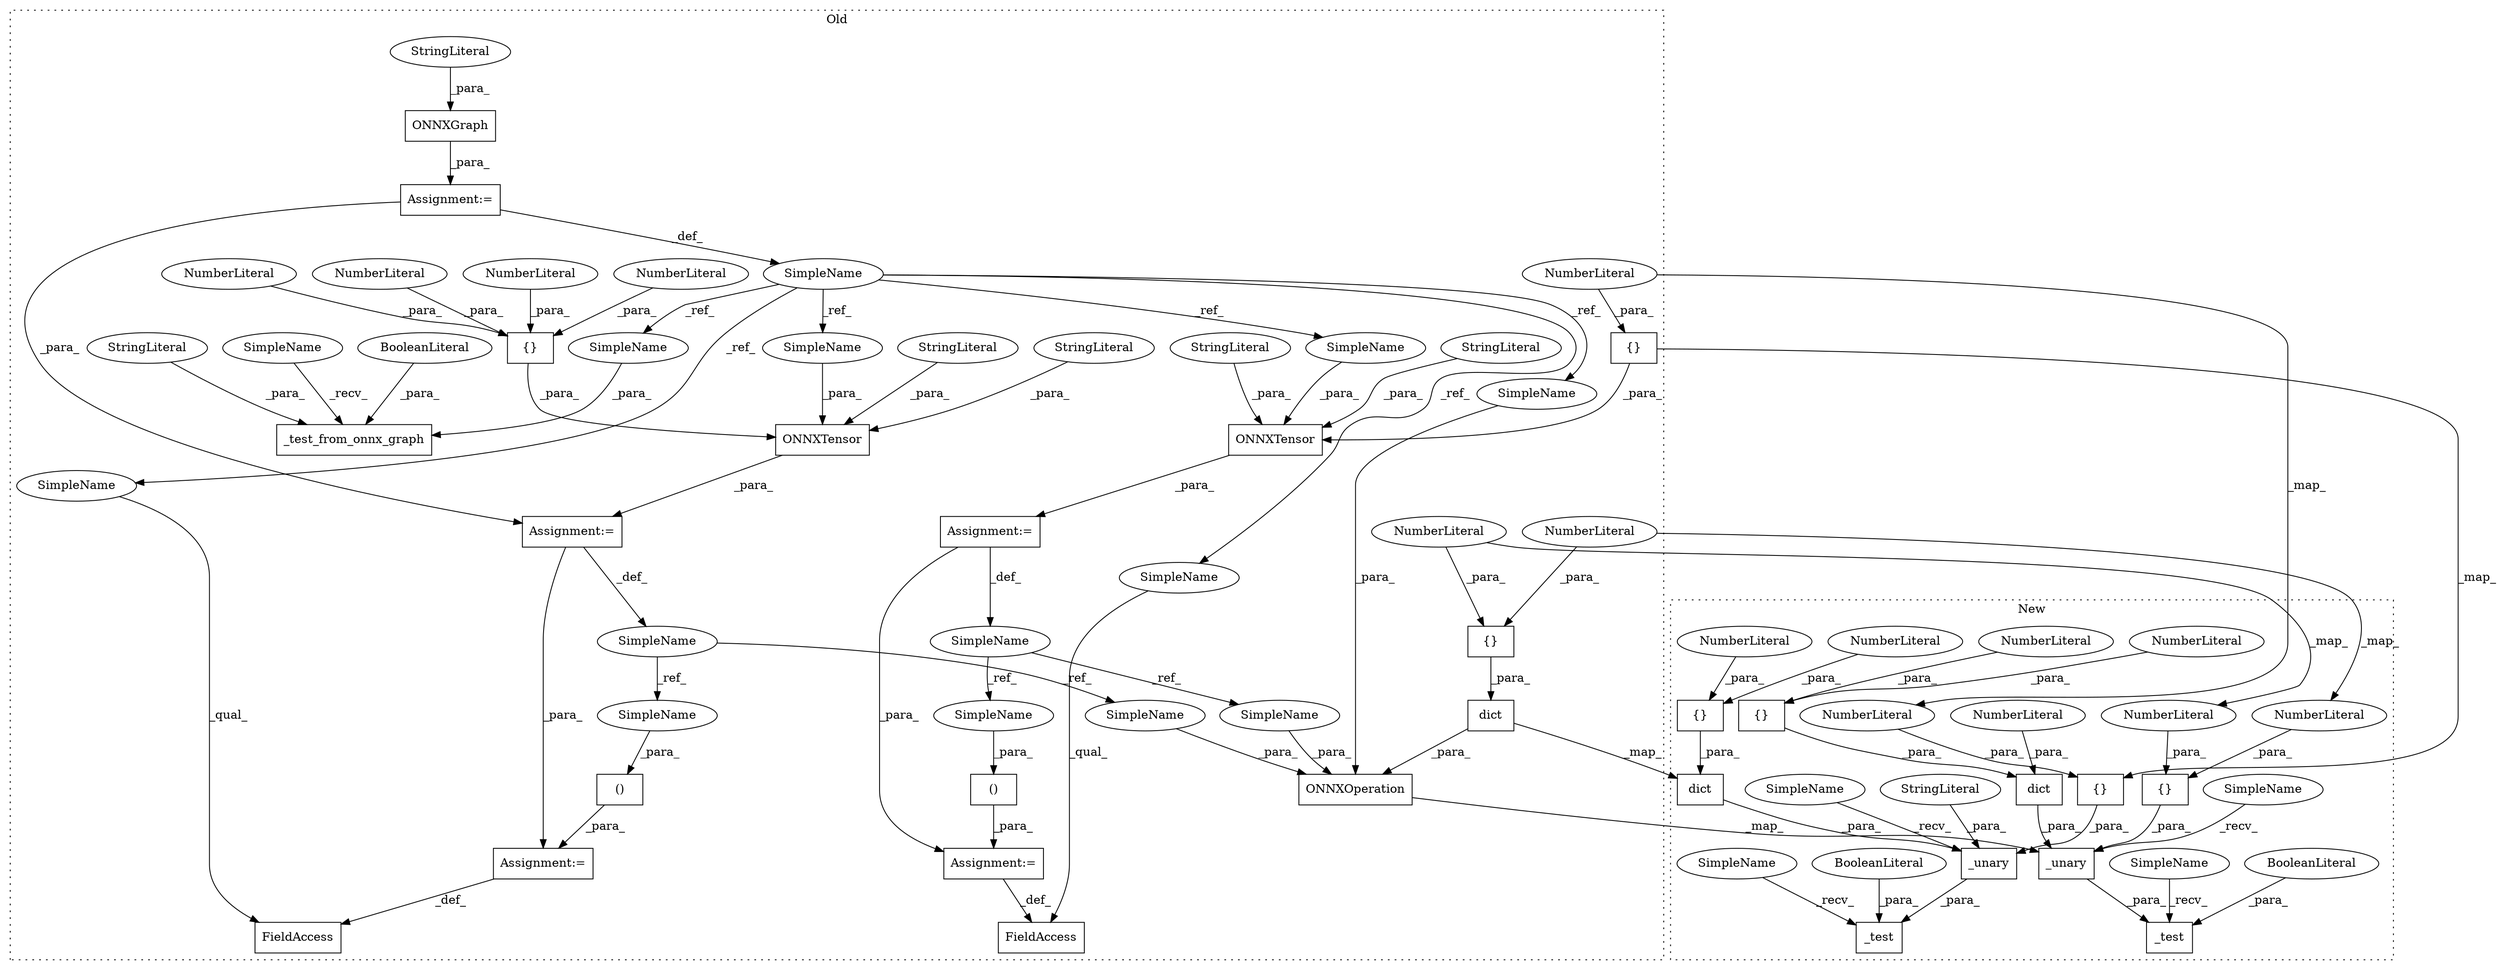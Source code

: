digraph G {
subgraph cluster0 {
1 [label="_test_from_onnx_graph" a="32" s="28772,28819" l="22,1" shape="box"];
13 [label="StringLiteral" a="45" s="28796" l="17" shape="ellipse"];
15 [label="SimpleName" a="42" s="28472" l="1" shape="ellipse"];
16 [label="ONNXTensor" a="32" s="28507,28550" l="11,1" shape="box"];
17 [label="()" a="106" s="28688" l="25" shape="box"];
18 [label="{}" a="4" s="28533,28541" l="1,1" shape="box"];
19 [label="NumberLiteral" a="34" s="28534" l="1" shape="ellipse"];
20 [label="NumberLiteral" a="34" s="28540" l="1" shape="ellipse"];
21 [label="NumberLiteral" a="34" s="28536" l="1" shape="ellipse"];
22 [label="NumberLiteral" a="34" s="28538" l="1" shape="ellipse"];
23 [label="SimpleName" a="42" s="28505" l="1" shape="ellipse"];
24 [label="ONNXOperation" a="32" s="28609,28667" l="14,1" shape="box"];
26 [label="{}" a="4" s="28659,28663" l="1,1" shape="box"];
28 [label="{}" a="4" s="28585,28593" l="1,1" shape="box"];
29 [label="()" a="106" s="28735" l="25" shape="box"];
30 [label="dict" a="32" s="28645,28664" l="5,1" shape="box"];
32 [label="FieldAccess" a="22" s="28674" l="8" shape="box"];
33 [label="FieldAccess" a="22" s="28720" l="9" shape="box"];
34 [label="NumberLiteral" a="34" s="28588" l="1" shape="ellipse"];
36 [label="NumberLiteral" a="34" s="28662" l="1" shape="ellipse"];
38 [label="NumberLiteral" a="34" s="28660" l="1" shape="ellipse"];
42 [label="SimpleName" a="42" s="28557" l="1" shape="ellipse"];
43 [label="StringLiteral" a="45" s="28520" l="3" shape="ellipse"];
44 [label="Assignment:=" a="7" s="28506" l="1" shape="box"];
45 [label="Assignment:=" a="7" s="28729" l="6" shape="box"];
46 [label="ONNXGraph" a="32" s="28474,28498" l="10,1" shape="box"];
48 [label="Assignment:=" a="7" s="28558" l="1" shape="box"];
49 [label="StringLiteral" a="45" s="28484" l="14" shape="ellipse"];
50 [label="Assignment:=" a="7" s="28473" l="1" shape="box"];
51 [label="StringLiteral" a="45" s="28543" l="7" shape="ellipse"];
52 [label="Assignment:=" a="7" s="28682" l="6" shape="box"];
53 [label="ONNXTensor" a="32" s="28559,28602" l="11,1" shape="box"];
54 [label="StringLiteral" a="45" s="28595" l="7" shape="ellipse"];
55 [label="StringLiteral" a="45" s="28572" l="3" shape="ellipse"];
56 [label="BooleanLiteral" a="9" s="28814" l="5" shape="ellipse"];
57 [label="SimpleName" a="42" s="28767" l="4" shape="ellipse"];
58 [label="SimpleName" a="42" s="28712" l="1" shape="ellipse"];
59 [label="SimpleName" a="42" s="28643" l="1" shape="ellipse"];
60 [label="SimpleName" a="42" s="28623" l="1" shape="ellipse"];
61 [label="SimpleName" a="42" s="28674" l="1" shape="ellipse"];
62 [label="SimpleName" a="42" s="28794" l="1" shape="ellipse"];
63 [label="SimpleName" a="42" s="28518" l="1" shape="ellipse"];
64 [label="SimpleName" a="42" s="28570" l="1" shape="ellipse"];
65 [label="SimpleName" a="42" s="28720" l="1" shape="ellipse"];
66 [label="SimpleName" a="42" s="28666" l="1" shape="ellipse"];
67 [label="SimpleName" a="42" s="28759" l="1" shape="ellipse"];
label = "Old";
style="dotted";
}
subgraph cluster1 {
2 [label="{}" a="4" s="28349,28353" l="1,1" shape="box"];
3 [label="_test" a="32" s="28304,28384" l="6,1" shape="box"];
4 [label="{}" a="4" s="28369,28373" l="1,1" shape="box"];
5 [label="NumberLiteral" a="34" s="28370" l="1" shape="ellipse"];
6 [label="NumberLiteral" a="34" s="28372" l="1" shape="ellipse"];
7 [label="_test" a="32" s="28210,28292" l="6,1" shape="box"];
8 [label="{}" a="4" s="28279,28283" l="1,1" shape="box"];
9 [label="NumberLiteral" a="34" s="28282" l="1" shape="ellipse"];
10 [label="NumberLiteral" a="34" s="28280" l="1" shape="ellipse"];
11 [label="BooleanLiteral" a="9" s="28379" l="5" shape="ellipse"];
12 [label="BooleanLiteral" a="9" s="28287" l="5" shape="ellipse"];
14 [label="_unary" a="32" s="28221,28285" l="7,1" shape="box"];
25 [label="_unary" a="32" s="28315,28377" l="7,1" shape="box"];
27 [label="{}" a="4" s="28255,28263" l="1,1" shape="box"];
31 [label="dict" a="32" s="28265,28284" l="5,1" shape="box"];
35 [label="NumberLiteral" a="34" s="28262" l="1" shape="ellipse"];
37 [label="NumberLiteral" a="34" s="28352" l="1" shape="ellipse"];
39 [label="NumberLiteral" a="34" s="28350" l="1" shape="ellipse"];
40 [label="dict" a="32" s="28355,28376" l="5,1" shape="box"];
41 [label="NumberLiteral" a="34" s="28375" l="1" shape="ellipse"];
47 [label="StringLiteral" a="45" s="28228" l="17" shape="ellipse"];
68 [label="SimpleName" a="42" s="28299" l="4" shape="ellipse"];
69 [label="SimpleName" a="42" s="28216" l="4" shape="ellipse"];
70 [label="SimpleName" a="42" s="28310" l="4" shape="ellipse"];
71 [label="SimpleName" a="42" s="28205" l="4" shape="ellipse"];
label = "New";
style="dotted";
}
2 -> 25 [label="_para_"];
4 -> 40 [label="_para_"];
5 -> 4 [label="_para_"];
6 -> 4 [label="_para_"];
8 -> 31 [label="_para_"];
9 -> 8 [label="_para_"];
10 -> 8 [label="_para_"];
11 -> 3 [label="_para_"];
12 -> 7 [label="_para_"];
13 -> 1 [label="_para_"];
14 -> 7 [label="_para_"];
15 -> 60 [label="_ref_"];
15 -> 63 [label="_ref_"];
15 -> 61 [label="_ref_"];
15 -> 65 [label="_ref_"];
15 -> 62 [label="_ref_"];
15 -> 64 [label="_ref_"];
16 -> 44 [label="_para_"];
17 -> 52 [label="_para_"];
18 -> 16 [label="_para_"];
19 -> 18 [label="_para_"];
20 -> 18 [label="_para_"];
21 -> 18 [label="_para_"];
22 -> 18 [label="_para_"];
23 -> 59 [label="_ref_"];
23 -> 58 [label="_ref_"];
24 -> 25 [label="_map_"];
25 -> 3 [label="_para_"];
26 -> 30 [label="_para_"];
27 -> 14 [label="_para_"];
28 -> 53 [label="_para_"];
28 -> 27 [label="_map_"];
29 -> 45 [label="_para_"];
30 -> 31 [label="_map_"];
30 -> 24 [label="_para_"];
31 -> 14 [label="_para_"];
34 -> 28 [label="_para_"];
34 -> 35 [label="_map_"];
35 -> 27 [label="_para_"];
36 -> 26 [label="_para_"];
36 -> 37 [label="_map_"];
37 -> 2 [label="_para_"];
38 -> 39 [label="_map_"];
38 -> 26 [label="_para_"];
39 -> 2 [label="_para_"];
40 -> 25 [label="_para_"];
41 -> 40 [label="_para_"];
42 -> 67 [label="_ref_"];
42 -> 66 [label="_ref_"];
43 -> 16 [label="_para_"];
44 -> 23 [label="_def_"];
44 -> 52 [label="_para_"];
45 -> 33 [label="_def_"];
46 -> 50 [label="_para_"];
47 -> 14 [label="_para_"];
48 -> 42 [label="_def_"];
48 -> 45 [label="_para_"];
49 -> 46 [label="_para_"];
50 -> 44 [label="_para_"];
50 -> 15 [label="_def_"];
51 -> 16 [label="_para_"];
52 -> 32 [label="_def_"];
53 -> 48 [label="_para_"];
54 -> 53 [label="_para_"];
55 -> 53 [label="_para_"];
56 -> 1 [label="_para_"];
57 -> 1 [label="_recv_"];
58 -> 17 [label="_para_"];
59 -> 24 [label="_para_"];
60 -> 24 [label="_para_"];
61 -> 32 [label="_qual_"];
62 -> 1 [label="_para_"];
63 -> 16 [label="_para_"];
64 -> 53 [label="_para_"];
65 -> 33 [label="_qual_"];
66 -> 24 [label="_para_"];
67 -> 29 [label="_para_"];
68 -> 3 [label="_recv_"];
69 -> 14 [label="_recv_"];
70 -> 25 [label="_recv_"];
71 -> 7 [label="_recv_"];
}